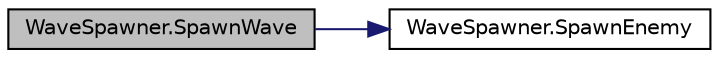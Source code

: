 digraph "WaveSpawner.SpawnWave"
{
 // LATEX_PDF_SIZE
  edge [fontname="Helvetica",fontsize="10",labelfontname="Helvetica",labelfontsize="10"];
  node [fontname="Helvetica",fontsize="10",shape=record];
  rankdir="LR";
  Node1 [label="WaveSpawner.SpawnWave",height=0.2,width=0.4,color="black", fillcolor="grey75", style="filled", fontcolor="black",tooltip="Создание новых волн"];
  Node1 -> Node2 [color="midnightblue",fontsize="10",style="solid",fontname="Helvetica"];
  Node2 [label="WaveSpawner.SpawnEnemy",height=0.2,width=0.4,color="black", fillcolor="white", style="filled",URL="$class_wave_spawner.html#a6e5387295f77eda40612fce61ab436b3",tooltip="Создание врага"];
}
